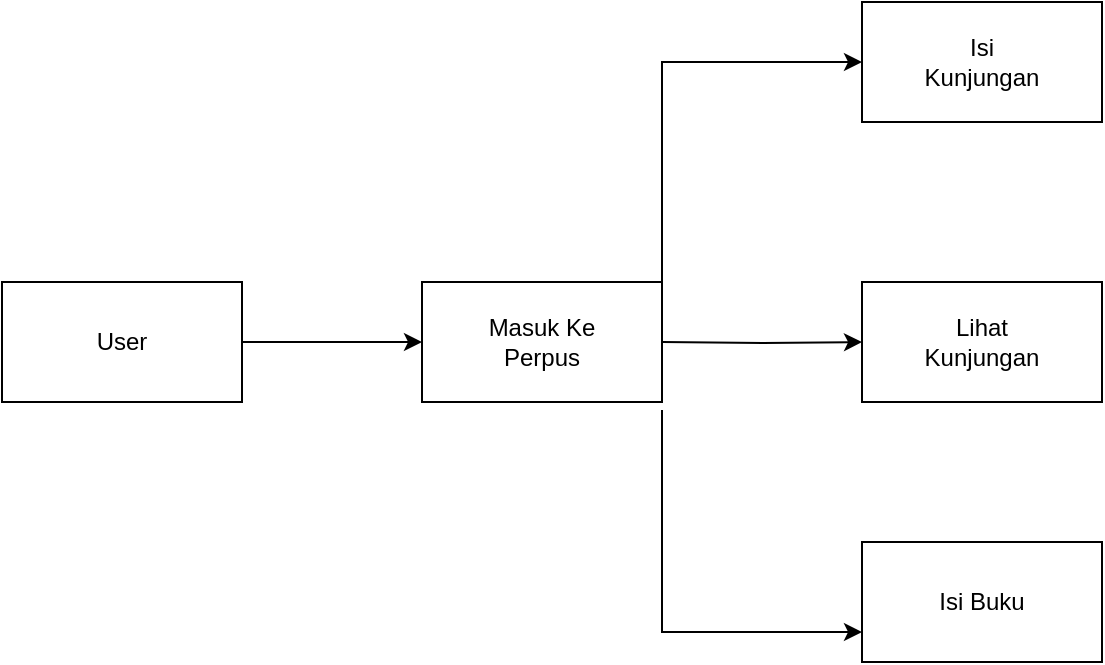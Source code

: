 <mxfile version="22.1.21" type="github">
  <diagram name="Page-1" id="Bj3cQ0W4sJrUu_Hu8OXL">
    <mxGraphModel dx="1434" dy="772" grid="1" gridSize="10" guides="1" tooltips="1" connect="1" arrows="1" fold="1" page="1" pageScale="1" pageWidth="850" pageHeight="1100" math="0" shadow="0">
      <root>
        <mxCell id="0" />
        <mxCell id="1" parent="0" />
        <mxCell id="m0BKGiWKORrvZRDuk88W-35" value="" style="edgeStyle=orthogonalEdgeStyle;rounded=0;orthogonalLoop=1;jettySize=auto;html=1;" edge="1" parent="1" source="m0BKGiWKORrvZRDuk88W-26" target="m0BKGiWKORrvZRDuk88W-27">
          <mxGeometry relative="1" as="geometry" />
        </mxCell>
        <mxCell id="m0BKGiWKORrvZRDuk88W-26" value="" style="rounded=0;whiteSpace=wrap;html=1;" vertex="1" parent="1">
          <mxGeometry x="80" y="360" width="120" height="60" as="geometry" />
        </mxCell>
        <mxCell id="m0BKGiWKORrvZRDuk88W-27" value="" style="rounded=0;whiteSpace=wrap;html=1;" vertex="1" parent="1">
          <mxGeometry x="290" y="360" width="120" height="60" as="geometry" />
        </mxCell>
        <mxCell id="m0BKGiWKORrvZRDuk88W-28" value="" style="rounded=0;whiteSpace=wrap;html=1;" vertex="1" parent="1">
          <mxGeometry x="510" y="220" width="120" height="60" as="geometry" />
        </mxCell>
        <mxCell id="m0BKGiWKORrvZRDuk88W-29" value="" style="rounded=0;whiteSpace=wrap;html=1;" vertex="1" parent="1">
          <mxGeometry x="510" y="360" width="120" height="60" as="geometry" />
        </mxCell>
        <mxCell id="m0BKGiWKORrvZRDuk88W-30" value="" style="rounded=0;whiteSpace=wrap;html=1;" vertex="1" parent="1">
          <mxGeometry x="510" y="490" width="120" height="60" as="geometry" />
        </mxCell>
        <mxCell id="m0BKGiWKORrvZRDuk88W-31" value="User" style="text;html=1;strokeColor=none;fillColor=none;align=center;verticalAlign=middle;whiteSpace=wrap;rounded=0;" vertex="1" parent="1">
          <mxGeometry x="110" y="375" width="60" height="30" as="geometry" />
        </mxCell>
        <mxCell id="m0BKGiWKORrvZRDuk88W-37" value="" style="edgeStyle=orthogonalEdgeStyle;rounded=0;orthogonalLoop=1;jettySize=auto;html=1;" edge="1" parent="1" target="m0BKGiWKORrvZRDuk88W-28">
          <mxGeometry relative="1" as="geometry">
            <mxPoint x="410" y="390" as="sourcePoint" />
            <mxPoint x="430" y="325" as="targetPoint" />
            <Array as="points">
              <mxPoint x="410" y="250" />
            </Array>
          </mxGeometry>
        </mxCell>
        <mxCell id="m0BKGiWKORrvZRDuk88W-38" value="" style="edgeStyle=orthogonalEdgeStyle;rounded=0;orthogonalLoop=1;jettySize=auto;html=1;" edge="1" parent="1" target="m0BKGiWKORrvZRDuk88W-29">
          <mxGeometry relative="1" as="geometry">
            <mxPoint x="410" y="390" as="sourcePoint" />
          </mxGeometry>
        </mxCell>
        <mxCell id="m0BKGiWKORrvZRDuk88W-33" value="Masuk Ke Perpus" style="text;html=1;strokeColor=none;fillColor=none;align=center;verticalAlign=middle;whiteSpace=wrap;rounded=0;" vertex="1" parent="1">
          <mxGeometry x="320" y="375" width="60" height="30" as="geometry" />
        </mxCell>
        <mxCell id="m0BKGiWKORrvZRDuk88W-34" value="Isi Kunjungan" style="text;html=1;strokeColor=none;fillColor=none;align=center;verticalAlign=middle;whiteSpace=wrap;rounded=0;" vertex="1" parent="1">
          <mxGeometry x="540" y="235" width="60" height="30" as="geometry" />
        </mxCell>
        <mxCell id="m0BKGiWKORrvZRDuk88W-39" style="edgeStyle=orthogonalEdgeStyle;rounded=0;orthogonalLoop=1;jettySize=auto;html=1;entryX=0;entryY=0.75;entryDx=0;entryDy=0;" edge="1" parent="1" target="m0BKGiWKORrvZRDuk88W-30">
          <mxGeometry relative="1" as="geometry">
            <mxPoint x="410" y="424" as="sourcePoint" />
            <mxPoint x="409.96" y="562.98" as="targetPoint" />
            <Array as="points">
              <mxPoint x="410" y="535" />
            </Array>
          </mxGeometry>
        </mxCell>
        <mxCell id="m0BKGiWKORrvZRDuk88W-40" value="Lihat Kunjungan" style="text;html=1;strokeColor=none;fillColor=none;align=center;verticalAlign=middle;whiteSpace=wrap;rounded=0;" vertex="1" parent="1">
          <mxGeometry x="540" y="375" width="60" height="30" as="geometry" />
        </mxCell>
        <mxCell id="m0BKGiWKORrvZRDuk88W-41" value="Isi Buku" style="text;html=1;strokeColor=none;fillColor=none;align=center;verticalAlign=middle;whiteSpace=wrap;rounded=0;" vertex="1" parent="1">
          <mxGeometry x="540" y="505" width="60" height="30" as="geometry" />
        </mxCell>
      </root>
    </mxGraphModel>
  </diagram>
</mxfile>
